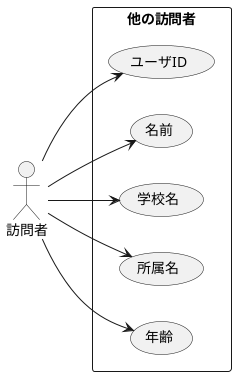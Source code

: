 @startuml
left to right direction
actor "訪問者" as fc
rectangle 他の訪問者 {
  usecase "ユーザID" as UC1
  usecase "名前" as UC2
  usecase "学校名" as UC3
  usecase "所属名" as UC4
  usecase "年齢" as UC5
  
}
fc --> UC1
fc --> UC2
fc --> UC3
fc --> UC4
fc --> UC5

@enduml
